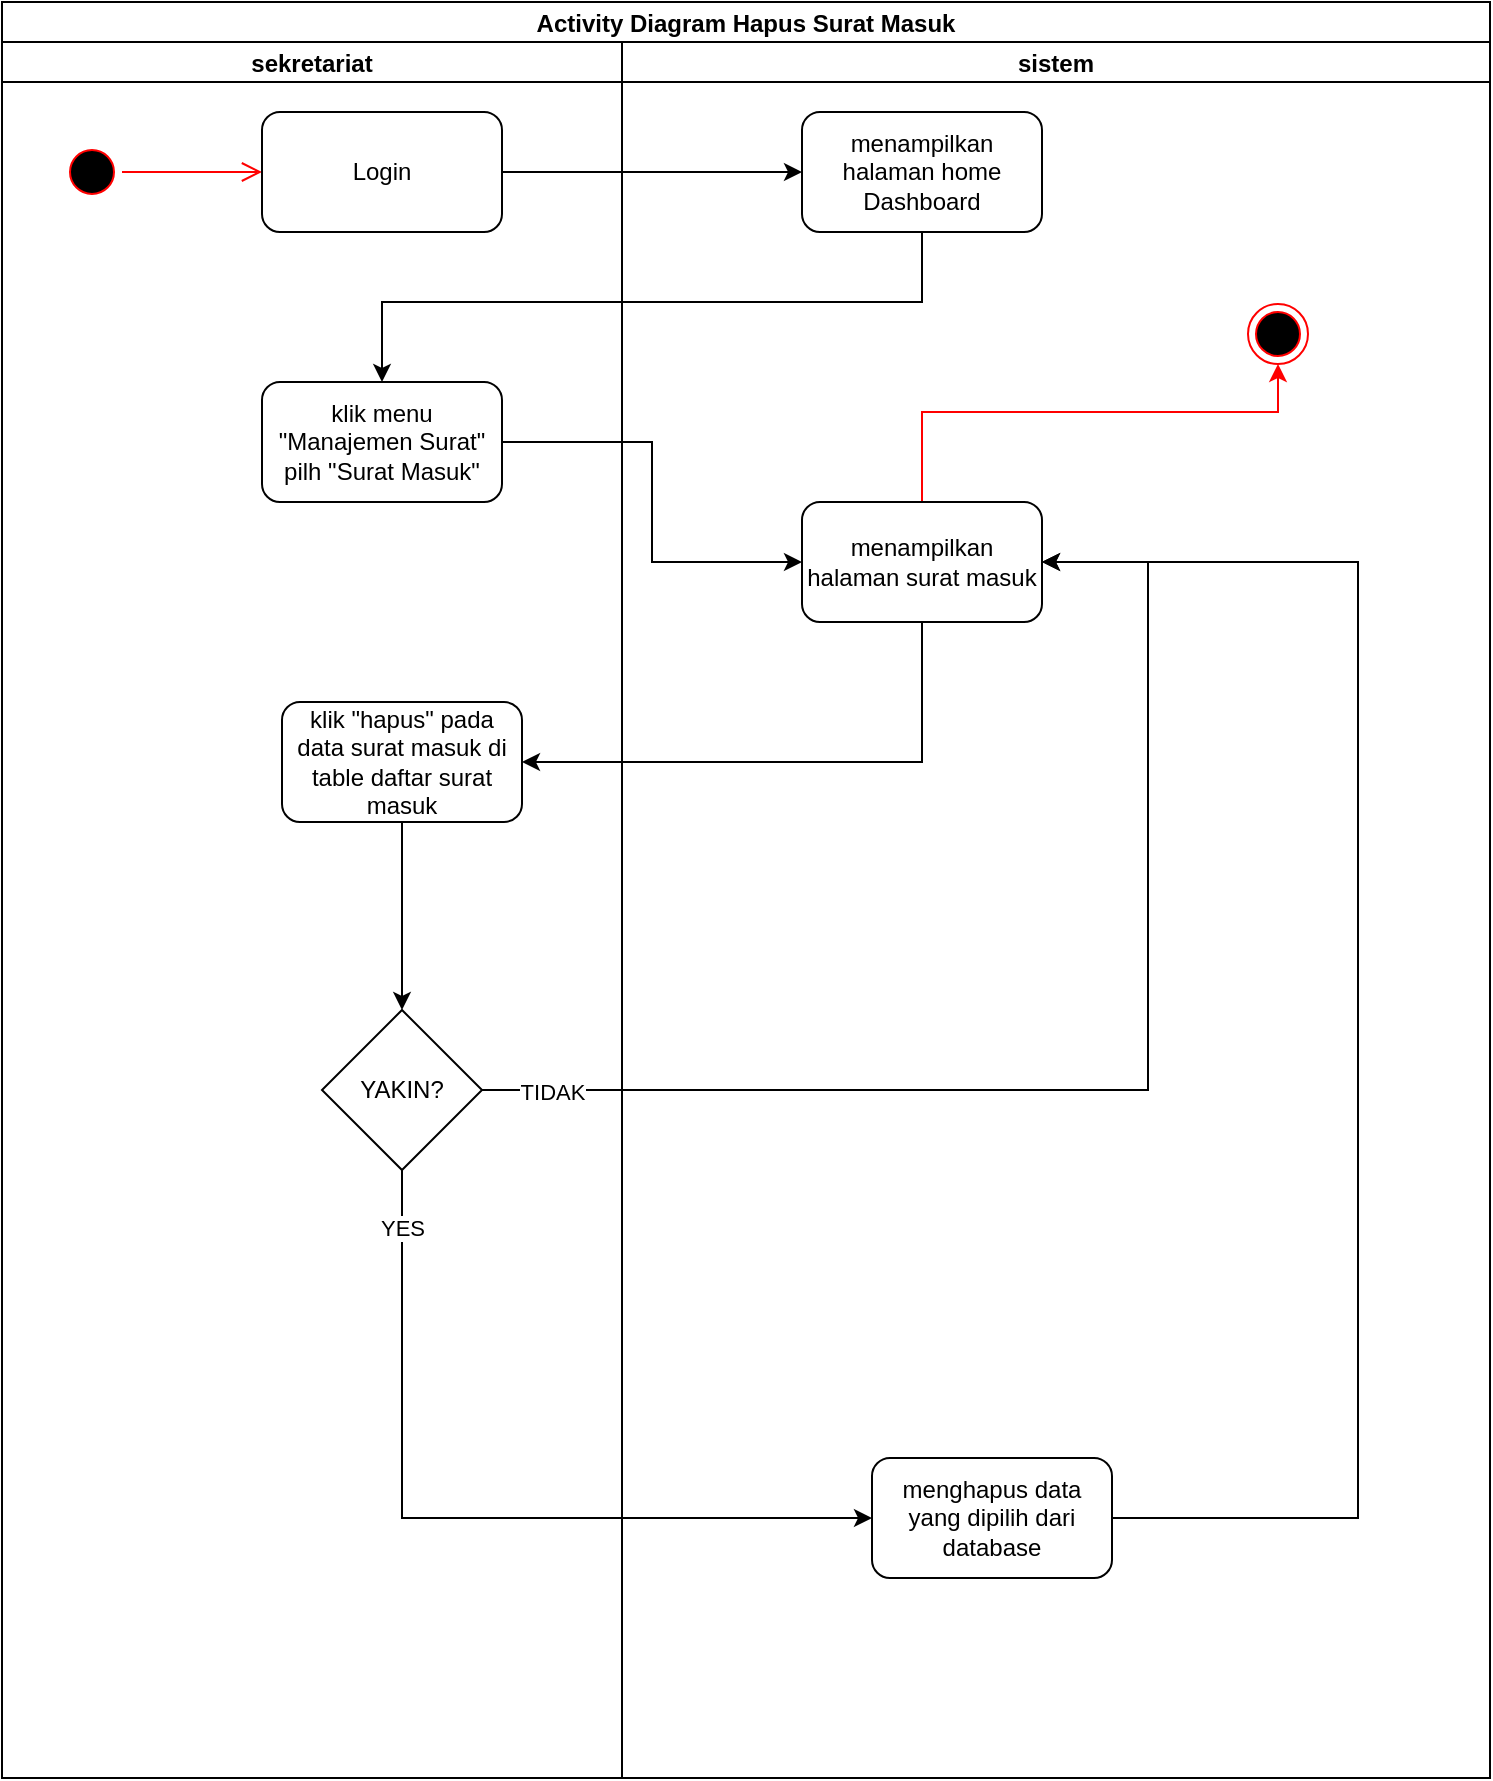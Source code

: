 <mxfile version="20.2.0" type="github"><diagram id="Bm7pBJEaJUWqQnYLY08H" name="HAPUS SURAT MASUK"><mxGraphModel dx="1566" dy="697" grid="0" gridSize="10" guides="1" tooltips="1" connect="1" arrows="1" fold="1" page="1" pageScale="1" pageWidth="850" pageHeight="1100" math="0" shadow="0"><root><mxCell id="0"/><mxCell id="1" parent="0"/><mxCell id="zX3Y3DrXwkuvrE14ESQo-2" value="Activity Diagram Hapus Surat Masuk" style="swimlane;childLayout=stackLayout;resizeParent=1;resizeParentMax=0;startSize=20;" parent="1" vertex="1"><mxGeometry x="130" y="40" width="744" height="888" as="geometry"/></mxCell><mxCell id="zX3Y3DrXwkuvrE14ESQo-3" value="sekretariat" style="swimlane;startSize=20;" parent="zX3Y3DrXwkuvrE14ESQo-2" vertex="1"><mxGeometry y="20" width="310" height="868" as="geometry"><mxRectangle y="20" width="30" height="460" as="alternateBounds"/></mxGeometry></mxCell><mxCell id="zX3Y3DrXwkuvrE14ESQo-4" value="" style="ellipse;html=1;shape=startState;fillColor=#000000;strokeColor=#ff0000;" parent="zX3Y3DrXwkuvrE14ESQo-3" vertex="1"><mxGeometry x="30" y="50" width="30" height="30" as="geometry"/></mxCell><mxCell id="zX3Y3DrXwkuvrE14ESQo-5" value="" style="edgeStyle=orthogonalEdgeStyle;html=1;verticalAlign=bottom;endArrow=open;endSize=8;strokeColor=#ff0000;rounded=0;" parent="zX3Y3DrXwkuvrE14ESQo-3" source="zX3Y3DrXwkuvrE14ESQo-4" edge="1"><mxGeometry relative="1" as="geometry"><mxPoint x="130" y="65" as="targetPoint"/></mxGeometry></mxCell><mxCell id="zX3Y3DrXwkuvrE14ESQo-6" value="Login" style="rounded=1;whiteSpace=wrap;html=1;" parent="zX3Y3DrXwkuvrE14ESQo-3" vertex="1"><mxGeometry x="130" y="35" width="120" height="60" as="geometry"/></mxCell><mxCell id="zX3Y3DrXwkuvrE14ESQo-7" value="klik menu &quot;Manajemen Surat&quot; pilh &quot;Surat Masuk&quot;" style="rounded=1;whiteSpace=wrap;html=1;" parent="zX3Y3DrXwkuvrE14ESQo-3" vertex="1"><mxGeometry x="130" y="170" width="120" height="60" as="geometry"/></mxCell><mxCell id="MhhmKwK66ZNqpnq-NYxZ-2" style="edgeStyle=orthogonalEdgeStyle;rounded=0;orthogonalLoop=1;jettySize=auto;html=1;entryX=0.5;entryY=0;entryDx=0;entryDy=0;strokeColor=#000000;" parent="zX3Y3DrXwkuvrE14ESQo-3" source="zX3Y3DrXwkuvrE14ESQo-8" target="zX3Y3DrXwkuvrE14ESQo-17" edge="1"><mxGeometry relative="1" as="geometry"/></mxCell><mxCell id="zX3Y3DrXwkuvrE14ESQo-8" value="klik &quot;hapus&quot; pada data surat masuk di table daftar surat masuk" style="rounded=1;whiteSpace=wrap;html=1;" parent="zX3Y3DrXwkuvrE14ESQo-3" vertex="1"><mxGeometry x="140" y="330" width="120" height="60" as="geometry"/></mxCell><mxCell id="zX3Y3DrXwkuvrE14ESQo-17" value="YAKIN?" style="rhombus;whiteSpace=wrap;html=1;" parent="zX3Y3DrXwkuvrE14ESQo-3" vertex="1"><mxGeometry x="160" y="484" width="80" height="80" as="geometry"/></mxCell><mxCell id="zX3Y3DrXwkuvrE14ESQo-9" value="sistem" style="swimlane;startSize=20;" parent="zX3Y3DrXwkuvrE14ESQo-2" vertex="1"><mxGeometry x="310" y="20" width="434" height="868" as="geometry"/></mxCell><mxCell id="zX3Y3DrXwkuvrE14ESQo-10" value="menampilkan halaman home Dashboard" style="rounded=1;whiteSpace=wrap;html=1;" parent="zX3Y3DrXwkuvrE14ESQo-9" vertex="1"><mxGeometry x="90" y="35" width="120" height="60" as="geometry"/></mxCell><mxCell id="zX3Y3DrXwkuvrE14ESQo-11" style="edgeStyle=orthogonalEdgeStyle;rounded=0;orthogonalLoop=1;jettySize=auto;html=1;strokeColor=#FF0000;" parent="zX3Y3DrXwkuvrE14ESQo-9" source="zX3Y3DrXwkuvrE14ESQo-12" target="zX3Y3DrXwkuvrE14ESQo-20" edge="1"><mxGeometry relative="1" as="geometry"><Array as="points"><mxPoint x="150" y="185"/><mxPoint x="328" y="185"/></Array></mxGeometry></mxCell><mxCell id="zX3Y3DrXwkuvrE14ESQo-12" value="menampilkan halaman surat masuk" style="rounded=1;whiteSpace=wrap;html=1;" parent="zX3Y3DrXwkuvrE14ESQo-9" vertex="1"><mxGeometry x="90" y="230" width="120" height="60" as="geometry"/></mxCell><mxCell id="zX3Y3DrXwkuvrE14ESQo-18" style="edgeStyle=orthogonalEdgeStyle;rounded=0;orthogonalLoop=1;jettySize=auto;html=1;entryX=1;entryY=0.5;entryDx=0;entryDy=0;" parent="zX3Y3DrXwkuvrE14ESQo-9" source="zX3Y3DrXwkuvrE14ESQo-19" target="zX3Y3DrXwkuvrE14ESQo-12" edge="1"><mxGeometry relative="1" as="geometry"><Array as="points"><mxPoint x="368" y="738"/><mxPoint x="368" y="260"/></Array></mxGeometry></mxCell><mxCell id="zX3Y3DrXwkuvrE14ESQo-19" value="menghapus data yang dipilih dari database" style="rounded=1;whiteSpace=wrap;html=1;" parent="zX3Y3DrXwkuvrE14ESQo-9" vertex="1"><mxGeometry x="125" y="708" width="120" height="60" as="geometry"/></mxCell><mxCell id="zX3Y3DrXwkuvrE14ESQo-20" value="" style="ellipse;html=1;shape=endState;fillColor=#000000;strokeColor=#ff0000;" parent="zX3Y3DrXwkuvrE14ESQo-9" vertex="1"><mxGeometry x="313" y="131" width="30" height="30" as="geometry"/></mxCell><mxCell id="zX3Y3DrXwkuvrE14ESQo-21" style="edgeStyle=orthogonalEdgeStyle;rounded=0;orthogonalLoop=1;jettySize=auto;html=1;entryX=0;entryY=0.5;entryDx=0;entryDy=0;" parent="zX3Y3DrXwkuvrE14ESQo-2" source="zX3Y3DrXwkuvrE14ESQo-6" target="zX3Y3DrXwkuvrE14ESQo-10" edge="1"><mxGeometry relative="1" as="geometry"/></mxCell><mxCell id="zX3Y3DrXwkuvrE14ESQo-22" style="edgeStyle=orthogonalEdgeStyle;rounded=0;orthogonalLoop=1;jettySize=auto;html=1;entryX=0.5;entryY=0;entryDx=0;entryDy=0;" parent="zX3Y3DrXwkuvrE14ESQo-2" source="zX3Y3DrXwkuvrE14ESQo-10" target="zX3Y3DrXwkuvrE14ESQo-7" edge="1"><mxGeometry relative="1" as="geometry"><Array as="points"><mxPoint x="460" y="150"/><mxPoint x="190" y="150"/></Array></mxGeometry></mxCell><mxCell id="zX3Y3DrXwkuvrE14ESQo-23" style="edgeStyle=orthogonalEdgeStyle;rounded=0;orthogonalLoop=1;jettySize=auto;html=1;entryX=0;entryY=0.5;entryDx=0;entryDy=0;" parent="zX3Y3DrXwkuvrE14ESQo-2" source="zX3Y3DrXwkuvrE14ESQo-7" target="zX3Y3DrXwkuvrE14ESQo-12" edge="1"><mxGeometry relative="1" as="geometry"/></mxCell><mxCell id="zX3Y3DrXwkuvrE14ESQo-24" style="edgeStyle=orthogonalEdgeStyle;rounded=0;orthogonalLoop=1;jettySize=auto;html=1;entryX=1;entryY=0.5;entryDx=0;entryDy=0;" parent="zX3Y3DrXwkuvrE14ESQo-2" source="zX3Y3DrXwkuvrE14ESQo-12" target="zX3Y3DrXwkuvrE14ESQo-8" edge="1"><mxGeometry relative="1" as="geometry"><Array as="points"><mxPoint x="460" y="380"/></Array></mxGeometry></mxCell><mxCell id="zX3Y3DrXwkuvrE14ESQo-13" style="edgeStyle=orthogonalEdgeStyle;rounded=0;orthogonalLoop=1;jettySize=auto;html=1;entryX=1;entryY=0.5;entryDx=0;entryDy=0;" parent="zX3Y3DrXwkuvrE14ESQo-2" edge="1"><mxGeometry relative="1" as="geometry"><Array as="points"><mxPoint x="573" y="544"/><mxPoint x="573" y="280"/></Array><mxPoint x="240" y="544" as="sourcePoint"/><mxPoint x="520" y="280" as="targetPoint"/></mxGeometry></mxCell><mxCell id="MhhmKwK66ZNqpnq-NYxZ-4" value="TIDAK" style="edgeLabel;html=1;align=center;verticalAlign=middle;resizable=0;points=[];" parent="zX3Y3DrXwkuvrE14ESQo-13" vertex="1" connectable="0"><mxGeometry x="-0.892" y="-1" relative="1" as="geometry"><mxPoint as="offset"/></mxGeometry></mxCell><mxCell id="MhhmKwK66ZNqpnq-NYxZ-1" style="edgeStyle=orthogonalEdgeStyle;rounded=0;orthogonalLoop=1;jettySize=auto;html=1;entryX=0;entryY=0.5;entryDx=0;entryDy=0;strokeColor=#000000;" parent="zX3Y3DrXwkuvrE14ESQo-2" source="zX3Y3DrXwkuvrE14ESQo-17" target="zX3Y3DrXwkuvrE14ESQo-19" edge="1"><mxGeometry relative="1" as="geometry"><Array as="points"><mxPoint x="200" y="758"/></Array></mxGeometry></mxCell><mxCell id="MhhmKwK66ZNqpnq-NYxZ-3" value="YES" style="edgeLabel;html=1;align=center;verticalAlign=middle;resizable=0;points=[];" parent="MhhmKwK66ZNqpnq-NYxZ-1" vertex="1" connectable="0"><mxGeometry x="-0.06" relative="1" as="geometry"><mxPoint x="-18" y="-145" as="offset"/></mxGeometry></mxCell></root></mxGraphModel></diagram></mxfile>